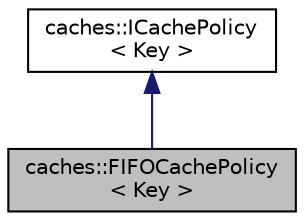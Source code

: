 digraph "caches::FIFOCachePolicy&lt; Key &gt;"
{
 // LATEX_PDF_SIZE
  edge [fontname="Helvetica",fontsize="10",labelfontname="Helvetica",labelfontsize="10"];
  node [fontname="Helvetica",fontsize="10",shape=record];
  Node1 [label="caches::FIFOCachePolicy\l\< Key \>",height=0.2,width=0.4,color="black", fillcolor="grey75", style="filled", fontcolor="black",tooltip="FIFO (First in, first out) cache policy."];
  Node2 -> Node1 [dir="back",color="midnightblue",fontsize="10",style="solid",fontname="Helvetica"];
  Node2 [label="caches::ICachePolicy\l\< Key \>",height=0.2,width=0.4,color="black", fillcolor="white", style="filled",URL="$classcaches_1_1ICachePolicy.html",tooltip="Cache policy abstract base class."];
}
